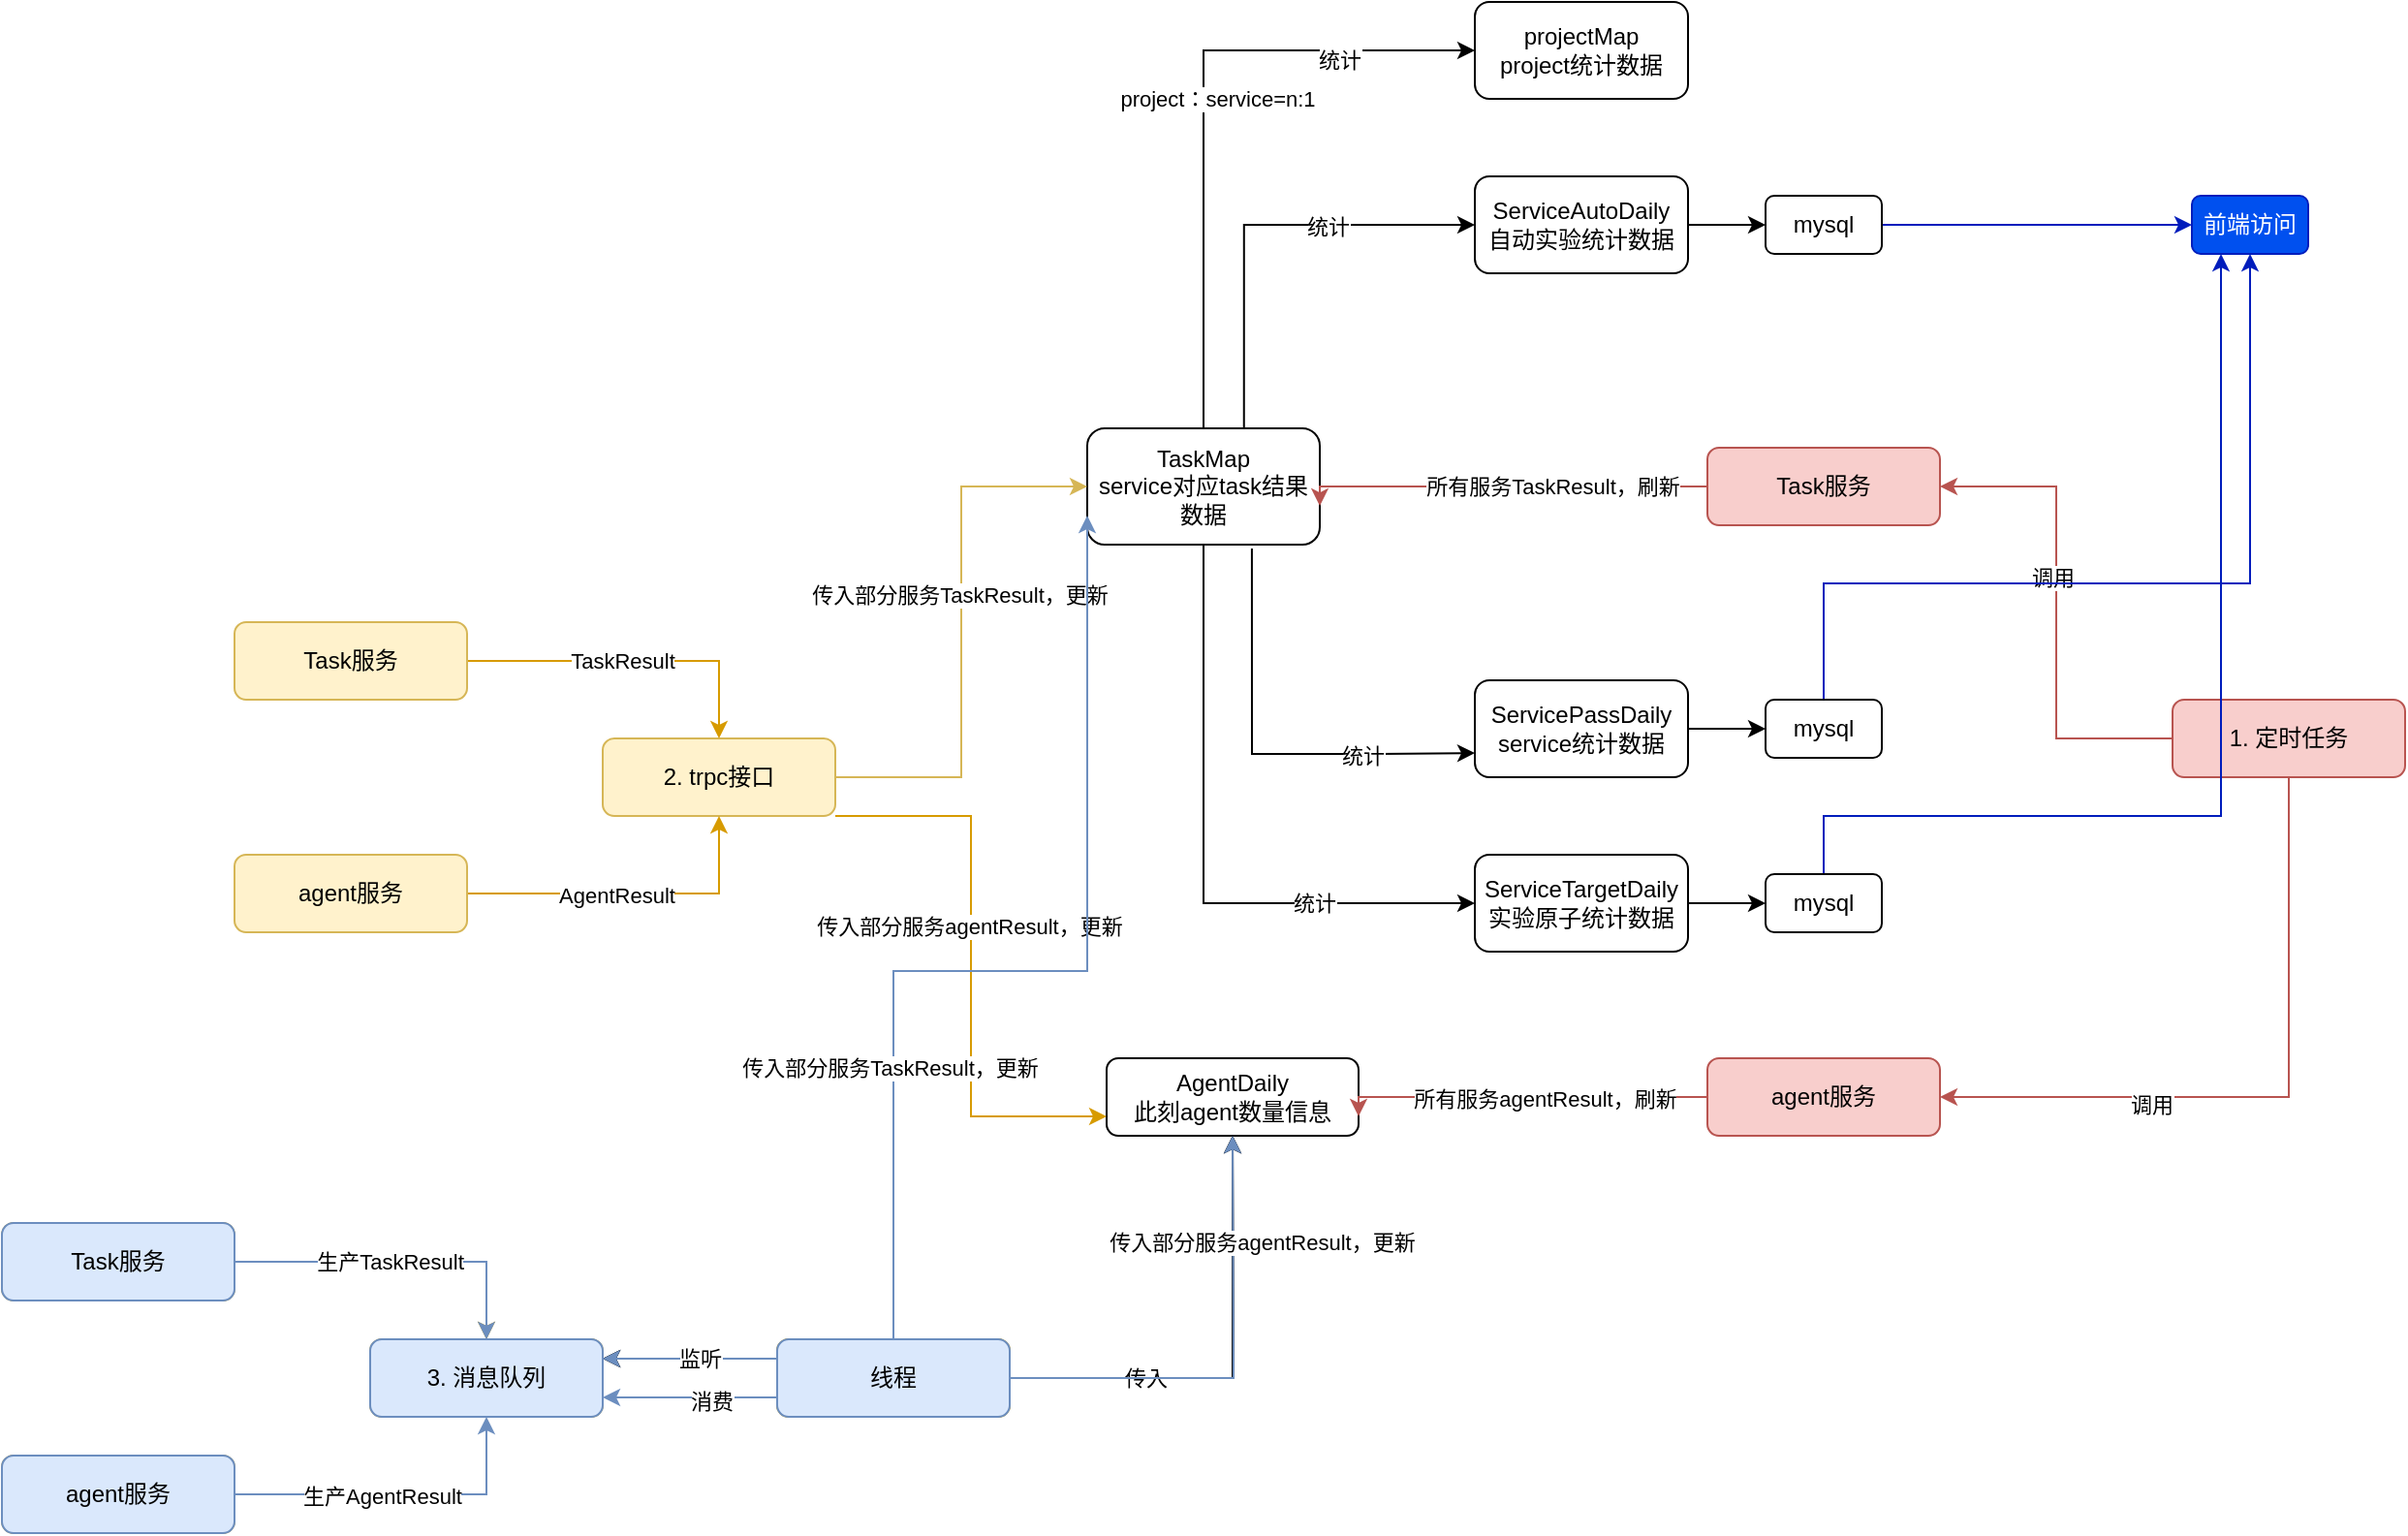 <mxfile version="14.5.1" type="github">
  <diagram id="C5RBs43oDa-KdzZeNtuy" name="Page-1">
    <mxGraphModel dx="1422" dy="762" grid="1" gridSize="10" guides="1" tooltips="1" connect="1" arrows="1" fold="1" page="1" pageScale="1" pageWidth="1000" pageHeight="700" math="0" shadow="0">
      <root>
        <mxCell id="WIyWlLk6GJQsqaUBKTNV-0" />
        <mxCell id="WIyWlLk6GJQsqaUBKTNV-1" parent="WIyWlLk6GJQsqaUBKTNV-0" />
        <mxCell id="AiCCgqlig8UZfkhwMDcJ-10" style="edgeStyle=orthogonalEdgeStyle;rounded=0;orthogonalLoop=1;jettySize=auto;html=1;exitX=0.5;exitY=0;exitDx=0;exitDy=0;entryX=0;entryY=0.5;entryDx=0;entryDy=0;" parent="WIyWlLk6GJQsqaUBKTNV-1" source="WIyWlLk6GJQsqaUBKTNV-3" target="AiCCgqlig8UZfkhwMDcJ-7" edge="1">
          <mxGeometry relative="1" as="geometry" />
        </mxCell>
        <mxCell id="AiCCgqlig8UZfkhwMDcJ-11" value="project：service=n:1" style="edgeLabel;html=1;align=center;verticalAlign=middle;resizable=0;points=[];" parent="AiCCgqlig8UZfkhwMDcJ-10" vertex="1" connectable="0">
          <mxGeometry x="0.33" relative="1" as="geometry">
            <mxPoint x="-20.83" y="25" as="offset" />
          </mxGeometry>
        </mxCell>
        <mxCell id="AiCCgqlig8UZfkhwMDcJ-16" value="统计" style="edgeLabel;html=1;align=center;verticalAlign=middle;resizable=0;points=[];" parent="AiCCgqlig8UZfkhwMDcJ-10" vertex="1" connectable="0">
          <mxGeometry x="-0.117" y="1" relative="1" as="geometry">
            <mxPoint x="71" y="-42.5" as="offset" />
          </mxGeometry>
        </mxCell>
        <mxCell id="AiCCgqlig8UZfkhwMDcJ-23" style="edgeStyle=orthogonalEdgeStyle;rounded=0;orthogonalLoop=1;jettySize=auto;html=1;entryX=0;entryY=0.5;entryDx=0;entryDy=0;" parent="WIyWlLk6GJQsqaUBKTNV-1" source="WIyWlLk6GJQsqaUBKTNV-3" target="AiCCgqlig8UZfkhwMDcJ-20" edge="1">
          <mxGeometry relative="1" as="geometry">
            <Array as="points">
              <mxPoint x="800" y="605" />
            </Array>
          </mxGeometry>
        </mxCell>
        <mxCell id="AiCCgqlig8UZfkhwMDcJ-26" value="统计" style="edgeLabel;html=1;align=center;verticalAlign=middle;resizable=0;points=[];" parent="AiCCgqlig8UZfkhwMDcJ-23" vertex="1" connectable="0">
          <mxGeometry x="0.487" relative="1" as="geometry">
            <mxPoint as="offset" />
          </mxGeometry>
        </mxCell>
        <mxCell id="AiCCgqlig8UZfkhwMDcJ-24" style="edgeStyle=orthogonalEdgeStyle;rounded=0;orthogonalLoop=1;jettySize=auto;html=1;entryX=0;entryY=0.75;entryDx=0;entryDy=0;exitX=0.708;exitY=1.033;exitDx=0;exitDy=0;exitPerimeter=0;" parent="WIyWlLk6GJQsqaUBKTNV-1" source="WIyWlLk6GJQsqaUBKTNV-3" target="AiCCgqlig8UZfkhwMDcJ-9" edge="1">
          <mxGeometry relative="1" as="geometry">
            <Array as="points">
              <mxPoint x="825" y="528" />
              <mxPoint x="890" y="528" />
            </Array>
          </mxGeometry>
        </mxCell>
        <mxCell id="AiCCgqlig8UZfkhwMDcJ-25" value="统计" style="edgeLabel;html=1;align=center;verticalAlign=middle;resizable=0;points=[];" parent="AiCCgqlig8UZfkhwMDcJ-24" vertex="1" connectable="0">
          <mxGeometry x="0.472" y="-1" relative="1" as="geometry">
            <mxPoint as="offset" />
          </mxGeometry>
        </mxCell>
        <mxCell id="AiCCgqlig8UZfkhwMDcJ-28" style="edgeStyle=orthogonalEdgeStyle;rounded=0;orthogonalLoop=1;jettySize=auto;html=1;entryX=0;entryY=0.5;entryDx=0;entryDy=0;exitX=0.674;exitY=-0.008;exitDx=0;exitDy=0;exitPerimeter=0;" parent="WIyWlLk6GJQsqaUBKTNV-1" source="WIyWlLk6GJQsqaUBKTNV-3" target="AiCCgqlig8UZfkhwMDcJ-27" edge="1">
          <mxGeometry relative="1" as="geometry" />
        </mxCell>
        <mxCell id="AiCCgqlig8UZfkhwMDcJ-29" value="统计" style="edgeLabel;html=1;align=center;verticalAlign=middle;resizable=0;points=[];" parent="AiCCgqlig8UZfkhwMDcJ-28" vertex="1" connectable="0">
          <mxGeometry x="0.314" y="-1" relative="1" as="geometry">
            <mxPoint as="offset" />
          </mxGeometry>
        </mxCell>
        <mxCell id="WIyWlLk6GJQsqaUBKTNV-3" value="TaskMap&lt;br&gt;service对应task结果数据" style="rounded=1;whiteSpace=wrap;html=1;fontSize=12;glass=0;strokeWidth=1;shadow=0;" parent="WIyWlLk6GJQsqaUBKTNV-1" vertex="1">
          <mxGeometry x="740" y="360" width="120" height="60" as="geometry" />
        </mxCell>
        <mxCell id="AiCCgqlig8UZfkhwMDcJ-5" style="edgeStyle=orthogonalEdgeStyle;rounded=0;orthogonalLoop=1;jettySize=auto;html=1;entryX=1;entryY=0.667;entryDx=0;entryDy=0;entryPerimeter=0;fillColor=#f8cecc;strokeColor=#b85450;" parent="WIyWlLk6GJQsqaUBKTNV-1" source="AiCCgqlig8UZfkhwMDcJ-2" target="WIyWlLk6GJQsqaUBKTNV-3" edge="1">
          <mxGeometry relative="1" as="geometry">
            <mxPoint x="870" y="400" as="targetPoint" />
            <Array as="points">
              <mxPoint x="860" y="390" />
            </Array>
          </mxGeometry>
        </mxCell>
        <mxCell id="AiCCgqlig8UZfkhwMDcJ-15" value="所有服务TaskResult，刷新" style="edgeLabel;html=1;align=center;verticalAlign=middle;resizable=0;points=[];" parent="AiCCgqlig8UZfkhwMDcJ-5" vertex="1" connectable="0">
          <mxGeometry x="-0.238" relative="1" as="geometry">
            <mxPoint as="offset" />
          </mxGeometry>
        </mxCell>
        <mxCell id="AiCCgqlig8UZfkhwMDcJ-2" value="Task服务" style="rounded=1;whiteSpace=wrap;html=1;fontSize=12;glass=0;strokeWidth=1;shadow=0;fillColor=#f8cecc;strokeColor=#b85450;" parent="WIyWlLk6GJQsqaUBKTNV-1" vertex="1">
          <mxGeometry x="1060" y="370" width="120" height="40" as="geometry" />
        </mxCell>
        <mxCell id="AiCCgqlig8UZfkhwMDcJ-7" value="projectMap&lt;br&gt;project统计数据" style="rounded=1;whiteSpace=wrap;html=1;fontSize=12;glass=0;strokeWidth=1;shadow=0;" parent="WIyWlLk6GJQsqaUBKTNV-1" vertex="1">
          <mxGeometry x="940" y="140" width="110" height="50" as="geometry" />
        </mxCell>
        <mxCell id="YkJzjF58DozuIba0CeeS-7" style="edgeStyle=orthogonalEdgeStyle;rounded=0;orthogonalLoop=1;jettySize=auto;html=1;entryX=0;entryY=0.5;entryDx=0;entryDy=0;" parent="WIyWlLk6GJQsqaUBKTNV-1" source="AiCCgqlig8UZfkhwMDcJ-9" target="YkJzjF58DozuIba0CeeS-3" edge="1">
          <mxGeometry relative="1" as="geometry" />
        </mxCell>
        <mxCell id="AiCCgqlig8UZfkhwMDcJ-9" value="ServicePassDaily&lt;br&gt;service统计数据" style="rounded=1;whiteSpace=wrap;html=1;fontSize=12;glass=0;strokeWidth=1;shadow=0;" parent="WIyWlLk6GJQsqaUBKTNV-1" vertex="1">
          <mxGeometry x="940" y="490" width="110" height="50" as="geometry" />
        </mxCell>
        <mxCell id="YkJzjF58DozuIba0CeeS-5" style="edgeStyle=orthogonalEdgeStyle;rounded=0;orthogonalLoop=1;jettySize=auto;html=1;entryX=0;entryY=0.5;entryDx=0;entryDy=0;" parent="WIyWlLk6GJQsqaUBKTNV-1" source="AiCCgqlig8UZfkhwMDcJ-20" target="YkJzjF58DozuIba0CeeS-4" edge="1">
          <mxGeometry relative="1" as="geometry" />
        </mxCell>
        <mxCell id="AiCCgqlig8UZfkhwMDcJ-20" value="ServiceTargetDaily&lt;br&gt;实验原子统计数据" style="rounded=1;whiteSpace=wrap;html=1;fontSize=12;glass=0;strokeWidth=1;shadow=0;" parent="WIyWlLk6GJQsqaUBKTNV-1" vertex="1">
          <mxGeometry x="940" y="580" width="110" height="50" as="geometry" />
        </mxCell>
        <mxCell id="YkJzjF58DozuIba0CeeS-6" style="edgeStyle=orthogonalEdgeStyle;rounded=0;orthogonalLoop=1;jettySize=auto;html=1;entryX=0;entryY=0.5;entryDx=0;entryDy=0;" parent="WIyWlLk6GJQsqaUBKTNV-1" source="AiCCgqlig8UZfkhwMDcJ-27" target="YkJzjF58DozuIba0CeeS-2" edge="1">
          <mxGeometry relative="1" as="geometry" />
        </mxCell>
        <mxCell id="AiCCgqlig8UZfkhwMDcJ-27" value="ServiceAutoDaily&lt;br&gt;自动实验统计数据" style="rounded=1;whiteSpace=wrap;html=1;fontSize=12;glass=0;strokeWidth=1;shadow=0;" parent="WIyWlLk6GJQsqaUBKTNV-1" vertex="1">
          <mxGeometry x="940" y="230" width="110" height="50" as="geometry" />
        </mxCell>
        <mxCell id="AiCCgqlig8UZfkhwMDcJ-30" value="AgentDaily&lt;br&gt;此刻agent数量信息" style="rounded=1;whiteSpace=wrap;html=1;fontSize=12;glass=0;strokeWidth=1;shadow=0;" parent="WIyWlLk6GJQsqaUBKTNV-1" vertex="1">
          <mxGeometry x="750" y="685" width="130" height="40" as="geometry" />
        </mxCell>
        <mxCell id="AiCCgqlig8UZfkhwMDcJ-34" style="edgeStyle=orthogonalEdgeStyle;rounded=0;orthogonalLoop=1;jettySize=auto;html=1;entryX=1;entryY=0.75;entryDx=0;entryDy=0;fillColor=#f8cecc;strokeColor=#b85450;" parent="WIyWlLk6GJQsqaUBKTNV-1" source="AiCCgqlig8UZfkhwMDcJ-31" target="AiCCgqlig8UZfkhwMDcJ-30" edge="1">
          <mxGeometry relative="1" as="geometry">
            <Array as="points">
              <mxPoint x="880" y="705" />
            </Array>
          </mxGeometry>
        </mxCell>
        <mxCell id="AiCCgqlig8UZfkhwMDcJ-35" value="所有服务agentResult，刷新" style="edgeLabel;html=1;align=center;verticalAlign=middle;resizable=0;points=[];" parent="AiCCgqlig8UZfkhwMDcJ-34" vertex="1" connectable="0">
          <mxGeometry x="-0.167" y="1" relative="1" as="geometry">
            <mxPoint x="-5" as="offset" />
          </mxGeometry>
        </mxCell>
        <mxCell id="AiCCgqlig8UZfkhwMDcJ-31" value="agent服务" style="rounded=1;whiteSpace=wrap;html=1;fontSize=12;glass=0;strokeWidth=1;shadow=0;fillColor=#f8cecc;strokeColor=#b85450;" parent="WIyWlLk6GJQsqaUBKTNV-1" vertex="1">
          <mxGeometry x="1060" y="685" width="120" height="40" as="geometry" />
        </mxCell>
        <mxCell id="AiCCgqlig8UZfkhwMDcJ-56" style="edgeStyle=orthogonalEdgeStyle;rounded=0;orthogonalLoop=1;jettySize=auto;html=1;entryX=0;entryY=0.5;entryDx=0;entryDy=0;fillColor=#fff2cc;strokeColor=#d6b656;" parent="WIyWlLk6GJQsqaUBKTNV-1" source="AiCCgqlig8UZfkhwMDcJ-40" target="WIyWlLk6GJQsqaUBKTNV-3" edge="1">
          <mxGeometry relative="1" as="geometry" />
        </mxCell>
        <mxCell id="AiCCgqlig8UZfkhwMDcJ-57" value="传入部分服务TaskResult，更新" style="edgeLabel;html=1;align=center;verticalAlign=middle;resizable=0;points=[];" parent="AiCCgqlig8UZfkhwMDcJ-56" vertex="1" connectable="0">
          <mxGeometry x="0.141" y="1" relative="1" as="geometry">
            <mxPoint as="offset" />
          </mxGeometry>
        </mxCell>
        <mxCell id="AiCCgqlig8UZfkhwMDcJ-58" style="edgeStyle=orthogonalEdgeStyle;rounded=0;orthogonalLoop=1;jettySize=auto;html=1;entryX=0;entryY=0.75;entryDx=0;entryDy=0;fillColor=#ffe6cc;strokeColor=#d79b00;" parent="WIyWlLk6GJQsqaUBKTNV-1" source="AiCCgqlig8UZfkhwMDcJ-40" target="AiCCgqlig8UZfkhwMDcJ-30" edge="1">
          <mxGeometry relative="1" as="geometry">
            <Array as="points">
              <mxPoint x="680" y="560" />
              <mxPoint x="680" y="715" />
            </Array>
          </mxGeometry>
        </mxCell>
        <mxCell id="AiCCgqlig8UZfkhwMDcJ-59" value="传入部分服务agentResult，更新" style="edgeLabel;html=1;align=center;verticalAlign=middle;resizable=0;points=[];" parent="AiCCgqlig8UZfkhwMDcJ-58" vertex="1" connectable="0">
          <mxGeometry x="-0.139" y="-1" relative="1" as="geometry">
            <mxPoint as="offset" />
          </mxGeometry>
        </mxCell>
        <mxCell id="AiCCgqlig8UZfkhwMDcJ-40" value="2. trpc接口" style="rounded=1;whiteSpace=wrap;html=1;fontSize=12;glass=0;strokeWidth=1;shadow=0;fillColor=#fff2cc;strokeColor=#d6b656;" parent="WIyWlLk6GJQsqaUBKTNV-1" vertex="1">
          <mxGeometry x="490" y="520" width="120" height="40" as="geometry" />
        </mxCell>
        <mxCell id="AiCCgqlig8UZfkhwMDcJ-51" style="edgeStyle=orthogonalEdgeStyle;rounded=0;orthogonalLoop=1;jettySize=auto;html=1;entryX=0.5;entryY=0;entryDx=0;entryDy=0;fillColor=#ffe6cc;strokeColor=#d79b00;" parent="WIyWlLk6GJQsqaUBKTNV-1" source="AiCCgqlig8UZfkhwMDcJ-41" target="AiCCgqlig8UZfkhwMDcJ-40" edge="1">
          <mxGeometry relative="1" as="geometry" />
        </mxCell>
        <mxCell id="AiCCgqlig8UZfkhwMDcJ-54" value="TaskResult" style="edgeLabel;html=1;align=center;verticalAlign=middle;resizable=0;points=[];" parent="AiCCgqlig8UZfkhwMDcJ-51" vertex="1" connectable="0">
          <mxGeometry x="0.011" y="-1" relative="1" as="geometry">
            <mxPoint x="-6" y="-1" as="offset" />
          </mxGeometry>
        </mxCell>
        <mxCell id="AiCCgqlig8UZfkhwMDcJ-41" value="Task服务" style="rounded=1;whiteSpace=wrap;html=1;fontSize=12;glass=0;strokeWidth=1;shadow=0;fillColor=#fff2cc;strokeColor=#d6b656;" parent="WIyWlLk6GJQsqaUBKTNV-1" vertex="1">
          <mxGeometry x="300" y="460" width="120" height="40" as="geometry" />
        </mxCell>
        <mxCell id="AiCCgqlig8UZfkhwMDcJ-46" style="edgeStyle=orthogonalEdgeStyle;rounded=0;orthogonalLoop=1;jettySize=auto;html=1;entryX=1;entryY=0.5;entryDx=0;entryDy=0;fillColor=#f8cecc;strokeColor=#b85450;" parent="WIyWlLk6GJQsqaUBKTNV-1" source="AiCCgqlig8UZfkhwMDcJ-45" target="AiCCgqlig8UZfkhwMDcJ-2" edge="1">
          <mxGeometry relative="1" as="geometry" />
        </mxCell>
        <mxCell id="AiCCgqlig8UZfkhwMDcJ-48" value="调用" style="edgeLabel;html=1;align=center;verticalAlign=middle;resizable=0;points=[];" parent="AiCCgqlig8UZfkhwMDcJ-46" vertex="1" connectable="0">
          <mxGeometry x="0.144" y="2" relative="1" as="geometry">
            <mxPoint as="offset" />
          </mxGeometry>
        </mxCell>
        <mxCell id="AiCCgqlig8UZfkhwMDcJ-47" style="edgeStyle=orthogonalEdgeStyle;rounded=0;orthogonalLoop=1;jettySize=auto;html=1;entryX=1;entryY=0.5;entryDx=0;entryDy=0;exitX=0.5;exitY=1;exitDx=0;exitDy=0;fillColor=#f8cecc;strokeColor=#b85450;" parent="WIyWlLk6GJQsqaUBKTNV-1" source="AiCCgqlig8UZfkhwMDcJ-45" target="AiCCgqlig8UZfkhwMDcJ-31" edge="1">
          <mxGeometry relative="1" as="geometry" />
        </mxCell>
        <mxCell id="AiCCgqlig8UZfkhwMDcJ-49" value="调用" style="edgeLabel;html=1;align=center;verticalAlign=middle;resizable=0;points=[];" parent="AiCCgqlig8UZfkhwMDcJ-47" vertex="1" connectable="0">
          <mxGeometry x="0.368" y="4" relative="1" as="geometry">
            <mxPoint as="offset" />
          </mxGeometry>
        </mxCell>
        <mxCell id="AiCCgqlig8UZfkhwMDcJ-45" value="1. 定时任务" style="rounded=1;whiteSpace=wrap;html=1;fontSize=12;glass=0;strokeWidth=1;shadow=0;fillColor=#f8cecc;strokeColor=#b85450;" parent="WIyWlLk6GJQsqaUBKTNV-1" vertex="1">
          <mxGeometry x="1300" y="500" width="120" height="40" as="geometry" />
        </mxCell>
        <mxCell id="AiCCgqlig8UZfkhwMDcJ-52" style="edgeStyle=orthogonalEdgeStyle;rounded=0;orthogonalLoop=1;jettySize=auto;html=1;entryX=0.5;entryY=1;entryDx=0;entryDy=0;fillColor=#ffe6cc;strokeColor=#d79b00;" parent="WIyWlLk6GJQsqaUBKTNV-1" source="AiCCgqlig8UZfkhwMDcJ-50" target="AiCCgqlig8UZfkhwMDcJ-40" edge="1">
          <mxGeometry relative="1" as="geometry" />
        </mxCell>
        <mxCell id="AiCCgqlig8UZfkhwMDcJ-55" value="AgentResult" style="edgeLabel;html=1;align=center;verticalAlign=middle;resizable=0;points=[];" parent="AiCCgqlig8UZfkhwMDcJ-52" vertex="1" connectable="0">
          <mxGeometry x="-0.095" y="-1" relative="1" as="geometry">
            <mxPoint as="offset" />
          </mxGeometry>
        </mxCell>
        <mxCell id="AiCCgqlig8UZfkhwMDcJ-50" value="agent服务" style="rounded=1;whiteSpace=wrap;html=1;fontSize=12;glass=0;strokeWidth=1;shadow=0;fillColor=#fff2cc;strokeColor=#d6b656;" parent="WIyWlLk6GJQsqaUBKTNV-1" vertex="1">
          <mxGeometry x="300" y="580" width="120" height="40" as="geometry" />
        </mxCell>
        <mxCell id="AiCCgqlig8UZfkhwMDcJ-60" value="3. 消息队列" style="rounded=1;whiteSpace=wrap;html=1;fontSize=12;glass=0;strokeWidth=1;shadow=0;fillColor=#fff2cc;strokeColor=#d6b656;" parent="WIyWlLk6GJQsqaUBKTNV-1" vertex="1">
          <mxGeometry x="370" y="830" width="120" height="40" as="geometry" />
        </mxCell>
        <mxCell id="AiCCgqlig8UZfkhwMDcJ-61" style="edgeStyle=orthogonalEdgeStyle;rounded=0;orthogonalLoop=1;jettySize=auto;html=1;entryX=0.5;entryY=0;entryDx=0;entryDy=0;fillColor=#ffe6cc;strokeColor=#d79b00;" parent="WIyWlLk6GJQsqaUBKTNV-1" source="AiCCgqlig8UZfkhwMDcJ-63" target="AiCCgqlig8UZfkhwMDcJ-60" edge="1">
          <mxGeometry relative="1" as="geometry" />
        </mxCell>
        <mxCell id="AiCCgqlig8UZfkhwMDcJ-62" value="生产TaskResult" style="edgeLabel;html=1;align=center;verticalAlign=middle;resizable=0;points=[];" parent="AiCCgqlig8UZfkhwMDcJ-61" vertex="1" connectable="0">
          <mxGeometry x="0.011" y="-1" relative="1" as="geometry">
            <mxPoint x="-6" y="-1" as="offset" />
          </mxGeometry>
        </mxCell>
        <mxCell id="AiCCgqlig8UZfkhwMDcJ-63" value="Task服务" style="rounded=1;whiteSpace=wrap;html=1;fontSize=12;glass=0;strokeWidth=1;shadow=0;fillColor=#fff2cc;strokeColor=#d6b656;" parent="WIyWlLk6GJQsqaUBKTNV-1" vertex="1">
          <mxGeometry x="180" y="770" width="120" height="40" as="geometry" />
        </mxCell>
        <mxCell id="AiCCgqlig8UZfkhwMDcJ-64" style="edgeStyle=orthogonalEdgeStyle;rounded=0;orthogonalLoop=1;jettySize=auto;html=1;entryX=0.5;entryY=1;entryDx=0;entryDy=0;fillColor=#dae8fc;strokeColor=#6c8ebf;" parent="WIyWlLk6GJQsqaUBKTNV-1" source="AiCCgqlig8UZfkhwMDcJ-66" target="AiCCgqlig8UZfkhwMDcJ-60" edge="1">
          <mxGeometry relative="1" as="geometry" />
        </mxCell>
        <mxCell id="AiCCgqlig8UZfkhwMDcJ-65" value="生产AgentResult" style="edgeLabel;html=1;align=center;verticalAlign=middle;resizable=0;points=[];" parent="AiCCgqlig8UZfkhwMDcJ-64" vertex="1" connectable="0">
          <mxGeometry x="-0.095" y="-1" relative="1" as="geometry">
            <mxPoint x="-1" as="offset" />
          </mxGeometry>
        </mxCell>
        <mxCell id="AiCCgqlig8UZfkhwMDcJ-66" value="agent服务" style="rounded=1;whiteSpace=wrap;html=1;fontSize=12;glass=0;strokeWidth=1;shadow=0;fillColor=#fff2cc;strokeColor=#d6b656;" parent="WIyWlLk6GJQsqaUBKTNV-1" vertex="1">
          <mxGeometry x="180" y="890" width="120" height="40" as="geometry" />
        </mxCell>
        <mxCell id="AiCCgqlig8UZfkhwMDcJ-68" style="edgeStyle=orthogonalEdgeStyle;rounded=0;orthogonalLoop=1;jettySize=auto;html=1;" parent="WIyWlLk6GJQsqaUBKTNV-1" source="AiCCgqlig8UZfkhwMDcJ-67" edge="1">
          <mxGeometry relative="1" as="geometry">
            <mxPoint x="490" y="840" as="targetPoint" />
            <Array as="points">
              <mxPoint x="560" y="840" />
              <mxPoint x="560" y="840" />
            </Array>
          </mxGeometry>
        </mxCell>
        <mxCell id="AiCCgqlig8UZfkhwMDcJ-69" value="监听" style="edgeLabel;html=1;align=center;verticalAlign=middle;resizable=0;points=[];" parent="AiCCgqlig8UZfkhwMDcJ-68" vertex="1" connectable="0">
          <mxGeometry x="0.267" y="1" relative="1" as="geometry">
            <mxPoint x="17" y="-1" as="offset" />
          </mxGeometry>
        </mxCell>
        <mxCell id="AiCCgqlig8UZfkhwMDcJ-71" style="edgeStyle=orthogonalEdgeStyle;rounded=0;orthogonalLoop=1;jettySize=auto;html=1;entryX=1;entryY=0.75;entryDx=0;entryDy=0;fillColor=#dae8fc;strokeColor=#6c8ebf;" parent="WIyWlLk6GJQsqaUBKTNV-1" source="AiCCgqlig8UZfkhwMDcJ-67" target="AiCCgqlig8UZfkhwMDcJ-60" edge="1">
          <mxGeometry relative="1" as="geometry">
            <Array as="points">
              <mxPoint x="560" y="860" />
              <mxPoint x="560" y="860" />
            </Array>
          </mxGeometry>
        </mxCell>
        <mxCell id="AiCCgqlig8UZfkhwMDcJ-72" value="消费" style="edgeLabel;html=1;align=center;verticalAlign=middle;resizable=0;points=[];" parent="AiCCgqlig8UZfkhwMDcJ-71" vertex="1" connectable="0">
          <mxGeometry x="-0.244" y="2" relative="1" as="geometry">
            <mxPoint as="offset" />
          </mxGeometry>
        </mxCell>
        <mxCell id="AiCCgqlig8UZfkhwMDcJ-74" style="edgeStyle=orthogonalEdgeStyle;rounded=0;orthogonalLoop=1;jettySize=auto;html=1;entryX=0.5;entryY=1;entryDx=0;entryDy=0;" parent="WIyWlLk6GJQsqaUBKTNV-1" source="AiCCgqlig8UZfkhwMDcJ-67" target="AiCCgqlig8UZfkhwMDcJ-30" edge="1">
          <mxGeometry relative="1" as="geometry" />
        </mxCell>
        <mxCell id="AiCCgqlig8UZfkhwMDcJ-76" value="传入" style="edgeLabel;html=1;align=center;verticalAlign=middle;resizable=0;points=[];" parent="AiCCgqlig8UZfkhwMDcJ-74" vertex="1" connectable="0">
          <mxGeometry x="-0.417" relative="1" as="geometry">
            <mxPoint as="offset" />
          </mxGeometry>
        </mxCell>
        <mxCell id="AiCCgqlig8UZfkhwMDcJ-67" value="线程" style="rounded=1;whiteSpace=wrap;html=1;fontSize=12;glass=0;strokeWidth=1;shadow=0;fillColor=#fff2cc;strokeColor=#d6b656;" parent="WIyWlLk6GJQsqaUBKTNV-1" vertex="1">
          <mxGeometry x="580" y="830" width="120" height="40" as="geometry" />
        </mxCell>
        <mxCell id="AiCCgqlig8UZfkhwMDcJ-79" style="edgeStyle=orthogonalEdgeStyle;rounded=0;orthogonalLoop=1;jettySize=auto;html=1;entryX=0.5;entryY=1;entryDx=0;entryDy=0;" parent="WIyWlLk6GJQsqaUBKTNV-1" source="AiCCgqlig8UZfkhwMDcJ-81" edge="1">
          <mxGeometry relative="1" as="geometry">
            <mxPoint x="815" y="725" as="targetPoint" />
          </mxGeometry>
        </mxCell>
        <mxCell id="AiCCgqlig8UZfkhwMDcJ-80" value="传入" style="edgeLabel;html=1;align=center;verticalAlign=middle;resizable=0;points=[];" parent="AiCCgqlig8UZfkhwMDcJ-79" vertex="1" connectable="0">
          <mxGeometry x="-0.417" relative="1" as="geometry">
            <mxPoint as="offset" />
          </mxGeometry>
        </mxCell>
        <mxCell id="AiCCgqlig8UZfkhwMDcJ-81" value="线程" style="rounded=1;whiteSpace=wrap;html=1;fontSize=12;glass=0;strokeWidth=1;shadow=0;fillColor=#fff2cc;strokeColor=#d6b656;" parent="WIyWlLk6GJQsqaUBKTNV-1" vertex="1">
          <mxGeometry x="580" y="830" width="120" height="40" as="geometry" />
        </mxCell>
        <mxCell id="AiCCgqlig8UZfkhwMDcJ-82" style="edgeStyle=orthogonalEdgeStyle;rounded=0;orthogonalLoop=1;jettySize=auto;html=1;" parent="WIyWlLk6GJQsqaUBKTNV-1" source="AiCCgqlig8UZfkhwMDcJ-81" edge="1">
          <mxGeometry relative="1" as="geometry">
            <mxPoint x="490" y="840" as="targetPoint" />
            <Array as="points">
              <mxPoint x="560" y="840" />
              <mxPoint x="560" y="840" />
            </Array>
          </mxGeometry>
        </mxCell>
        <mxCell id="AiCCgqlig8UZfkhwMDcJ-83" value="监听" style="edgeLabel;html=1;align=center;verticalAlign=middle;resizable=0;points=[];" parent="AiCCgqlig8UZfkhwMDcJ-82" vertex="1" connectable="0">
          <mxGeometry x="0.267" y="1" relative="1" as="geometry">
            <mxPoint x="17" y="-1" as="offset" />
          </mxGeometry>
        </mxCell>
        <mxCell id="AiCCgqlig8UZfkhwMDcJ-84" style="edgeStyle=orthogonalEdgeStyle;rounded=0;orthogonalLoop=1;jettySize=auto;html=1;entryX=0;entryY=0.75;entryDx=0;entryDy=0;exitX=0.5;exitY=0;exitDx=0;exitDy=0;fillColor=#dae8fc;strokeColor=#6c8ebf;" parent="WIyWlLk6GJQsqaUBKTNV-1" source="AiCCgqlig8UZfkhwMDcJ-88" edge="1">
          <mxGeometry relative="1" as="geometry">
            <mxPoint x="740" y="405" as="targetPoint" />
            <Array as="points">
              <mxPoint x="640" y="640" />
              <mxPoint x="740" y="640" />
            </Array>
          </mxGeometry>
        </mxCell>
        <mxCell id="AiCCgqlig8UZfkhwMDcJ-85" value="传入部分服务TaskResult，更新" style="edgeLabel;html=1;align=center;verticalAlign=middle;resizable=0;points=[];" parent="AiCCgqlig8UZfkhwMDcJ-84" vertex="1" connectable="0">
          <mxGeometry x="-0.467" y="2" relative="1" as="geometry">
            <mxPoint as="offset" />
          </mxGeometry>
        </mxCell>
        <mxCell id="AiCCgqlig8UZfkhwMDcJ-86" style="edgeStyle=orthogonalEdgeStyle;rounded=0;orthogonalLoop=1;jettySize=auto;html=1;entryX=0.5;entryY=1;entryDx=0;entryDy=0;fillColor=#dae8fc;strokeColor=#6c8ebf;" parent="WIyWlLk6GJQsqaUBKTNV-1" source="AiCCgqlig8UZfkhwMDcJ-88" edge="1">
          <mxGeometry relative="1" as="geometry">
            <mxPoint x="815" y="725" as="targetPoint" />
          </mxGeometry>
        </mxCell>
        <mxCell id="AiCCgqlig8UZfkhwMDcJ-87" value="传入部分服务agentResult，更新" style="edgeLabel;html=1;align=center;verticalAlign=middle;resizable=0;points=[];" parent="AiCCgqlig8UZfkhwMDcJ-86" vertex="1" connectable="0">
          <mxGeometry x="-0.417" relative="1" as="geometry">
            <mxPoint x="60" y="-70" as="offset" />
          </mxGeometry>
        </mxCell>
        <mxCell id="AiCCgqlig8UZfkhwMDcJ-88" value="线程" style="rounded=1;whiteSpace=wrap;html=1;fontSize=12;glass=0;strokeWidth=1;shadow=0;fillColor=#dae8fc;strokeColor=#6c8ebf;" parent="WIyWlLk6GJQsqaUBKTNV-1" vertex="1">
          <mxGeometry x="580" y="830" width="120" height="40" as="geometry" />
        </mxCell>
        <mxCell id="AiCCgqlig8UZfkhwMDcJ-89" style="edgeStyle=orthogonalEdgeStyle;rounded=0;orthogonalLoop=1;jettySize=auto;html=1;fillColor=#dae8fc;strokeColor=#6c8ebf;" parent="WIyWlLk6GJQsqaUBKTNV-1" source="AiCCgqlig8UZfkhwMDcJ-88" edge="1">
          <mxGeometry relative="1" as="geometry">
            <mxPoint x="490" y="840" as="targetPoint" />
            <Array as="points">
              <mxPoint x="560" y="840" />
              <mxPoint x="560" y="840" />
            </Array>
          </mxGeometry>
        </mxCell>
        <mxCell id="AiCCgqlig8UZfkhwMDcJ-90" value="监听" style="edgeLabel;html=1;align=center;verticalAlign=middle;resizable=0;points=[];" parent="AiCCgqlig8UZfkhwMDcJ-89" vertex="1" connectable="0">
          <mxGeometry x="0.267" y="1" relative="1" as="geometry">
            <mxPoint x="17" y="-1" as="offset" />
          </mxGeometry>
        </mxCell>
        <mxCell id="AiCCgqlig8UZfkhwMDcJ-91" value="3. 消息队列" style="rounded=1;whiteSpace=wrap;html=1;fontSize=12;glass=0;strokeWidth=1;shadow=0;fillColor=#dae8fc;strokeColor=#6c8ebf;" parent="WIyWlLk6GJQsqaUBKTNV-1" vertex="1">
          <mxGeometry x="370" y="830" width="120" height="40" as="geometry" />
        </mxCell>
        <mxCell id="AiCCgqlig8UZfkhwMDcJ-92" value="Task服务" style="rounded=1;whiteSpace=wrap;html=1;fontSize=12;glass=0;strokeWidth=1;shadow=0;fillColor=#dae8fc;strokeColor=#6c8ebf;" parent="WIyWlLk6GJQsqaUBKTNV-1" vertex="1">
          <mxGeometry x="180" y="770" width="120" height="40" as="geometry" />
        </mxCell>
        <mxCell id="AiCCgqlig8UZfkhwMDcJ-93" value="agent服务" style="rounded=1;whiteSpace=wrap;html=1;fontSize=12;glass=0;strokeWidth=1;shadow=0;fillColor=#dae8fc;strokeColor=#6c8ebf;" parent="WIyWlLk6GJQsqaUBKTNV-1" vertex="1">
          <mxGeometry x="180" y="890" width="120" height="40" as="geometry" />
        </mxCell>
        <mxCell id="AiCCgqlig8UZfkhwMDcJ-94" style="edgeStyle=orthogonalEdgeStyle;rounded=0;orthogonalLoop=1;jettySize=auto;html=1;entryX=0.5;entryY=0;entryDx=0;entryDy=0;fillColor=#dae8fc;strokeColor=#6c8ebf;" parent="WIyWlLk6GJQsqaUBKTNV-1" source="AiCCgqlig8UZfkhwMDcJ-92" target="AiCCgqlig8UZfkhwMDcJ-91" edge="1">
          <mxGeometry relative="1" as="geometry" />
        </mxCell>
        <mxCell id="AiCCgqlig8UZfkhwMDcJ-95" value="生产TaskResult" style="edgeLabel;html=1;align=center;verticalAlign=middle;resizable=0;points=[];" parent="AiCCgqlig8UZfkhwMDcJ-94" vertex="1" connectable="0">
          <mxGeometry x="0.011" y="-1" relative="1" as="geometry">
            <mxPoint x="-6" y="-1" as="offset" />
          </mxGeometry>
        </mxCell>
        <mxCell id="YkJzjF58DozuIba0CeeS-10" style="edgeStyle=orthogonalEdgeStyle;rounded=0;orthogonalLoop=1;jettySize=auto;html=1;entryX=0;entryY=0.5;entryDx=0;entryDy=0;fillColor=#0050ef;strokeColor=#001DBC;" parent="WIyWlLk6GJQsqaUBKTNV-1" source="YkJzjF58DozuIba0CeeS-2" target="YkJzjF58DozuIba0CeeS-8" edge="1">
          <mxGeometry relative="1" as="geometry" />
        </mxCell>
        <mxCell id="YkJzjF58DozuIba0CeeS-2" value="mysql" style="rounded=1;whiteSpace=wrap;html=1;fontSize=12;glass=0;strokeWidth=1;shadow=0;" parent="WIyWlLk6GJQsqaUBKTNV-1" vertex="1">
          <mxGeometry x="1090" y="240" width="60" height="30" as="geometry" />
        </mxCell>
        <mxCell id="YkJzjF58DozuIba0CeeS-11" style="edgeStyle=orthogonalEdgeStyle;rounded=0;orthogonalLoop=1;jettySize=auto;html=1;entryX=0.5;entryY=1;entryDx=0;entryDy=0;fillColor=#0050ef;strokeColor=#001DBC;" parent="WIyWlLk6GJQsqaUBKTNV-1" source="YkJzjF58DozuIba0CeeS-3" target="YkJzjF58DozuIba0CeeS-8" edge="1">
          <mxGeometry relative="1" as="geometry">
            <Array as="points">
              <mxPoint x="1120" y="440" />
              <mxPoint x="1340" y="440" />
            </Array>
          </mxGeometry>
        </mxCell>
        <mxCell id="YkJzjF58DozuIba0CeeS-3" value="mysql" style="rounded=1;whiteSpace=wrap;html=1;fontSize=12;glass=0;strokeWidth=1;shadow=0;" parent="WIyWlLk6GJQsqaUBKTNV-1" vertex="1">
          <mxGeometry x="1090" y="500" width="60" height="30" as="geometry" />
        </mxCell>
        <mxCell id="YkJzjF58DozuIba0CeeS-12" style="edgeStyle=orthogonalEdgeStyle;rounded=0;orthogonalLoop=1;jettySize=auto;html=1;entryX=0.25;entryY=1;entryDx=0;entryDy=0;fillColor=#0050ef;strokeColor=#001DBC;" parent="WIyWlLk6GJQsqaUBKTNV-1" source="YkJzjF58DozuIba0CeeS-4" target="YkJzjF58DozuIba0CeeS-8" edge="1">
          <mxGeometry relative="1" as="geometry">
            <Array as="points">
              <mxPoint x="1120" y="560" />
              <mxPoint x="1325" y="560" />
            </Array>
          </mxGeometry>
        </mxCell>
        <mxCell id="YkJzjF58DozuIba0CeeS-4" value="mysql" style="rounded=1;whiteSpace=wrap;html=1;fontSize=12;glass=0;strokeWidth=1;shadow=0;" parent="WIyWlLk6GJQsqaUBKTNV-1" vertex="1">
          <mxGeometry x="1090" y="590" width="60" height="30" as="geometry" />
        </mxCell>
        <mxCell id="YkJzjF58DozuIba0CeeS-8" value="前端访问" style="rounded=1;whiteSpace=wrap;html=1;fontSize=12;glass=0;strokeWidth=1;shadow=0;fillColor=#0050ef;strokeColor=#001DBC;fontColor=#ffffff;" parent="WIyWlLk6GJQsqaUBKTNV-1" vertex="1">
          <mxGeometry x="1310" y="240" width="60" height="30" as="geometry" />
        </mxCell>
      </root>
    </mxGraphModel>
  </diagram>
</mxfile>
